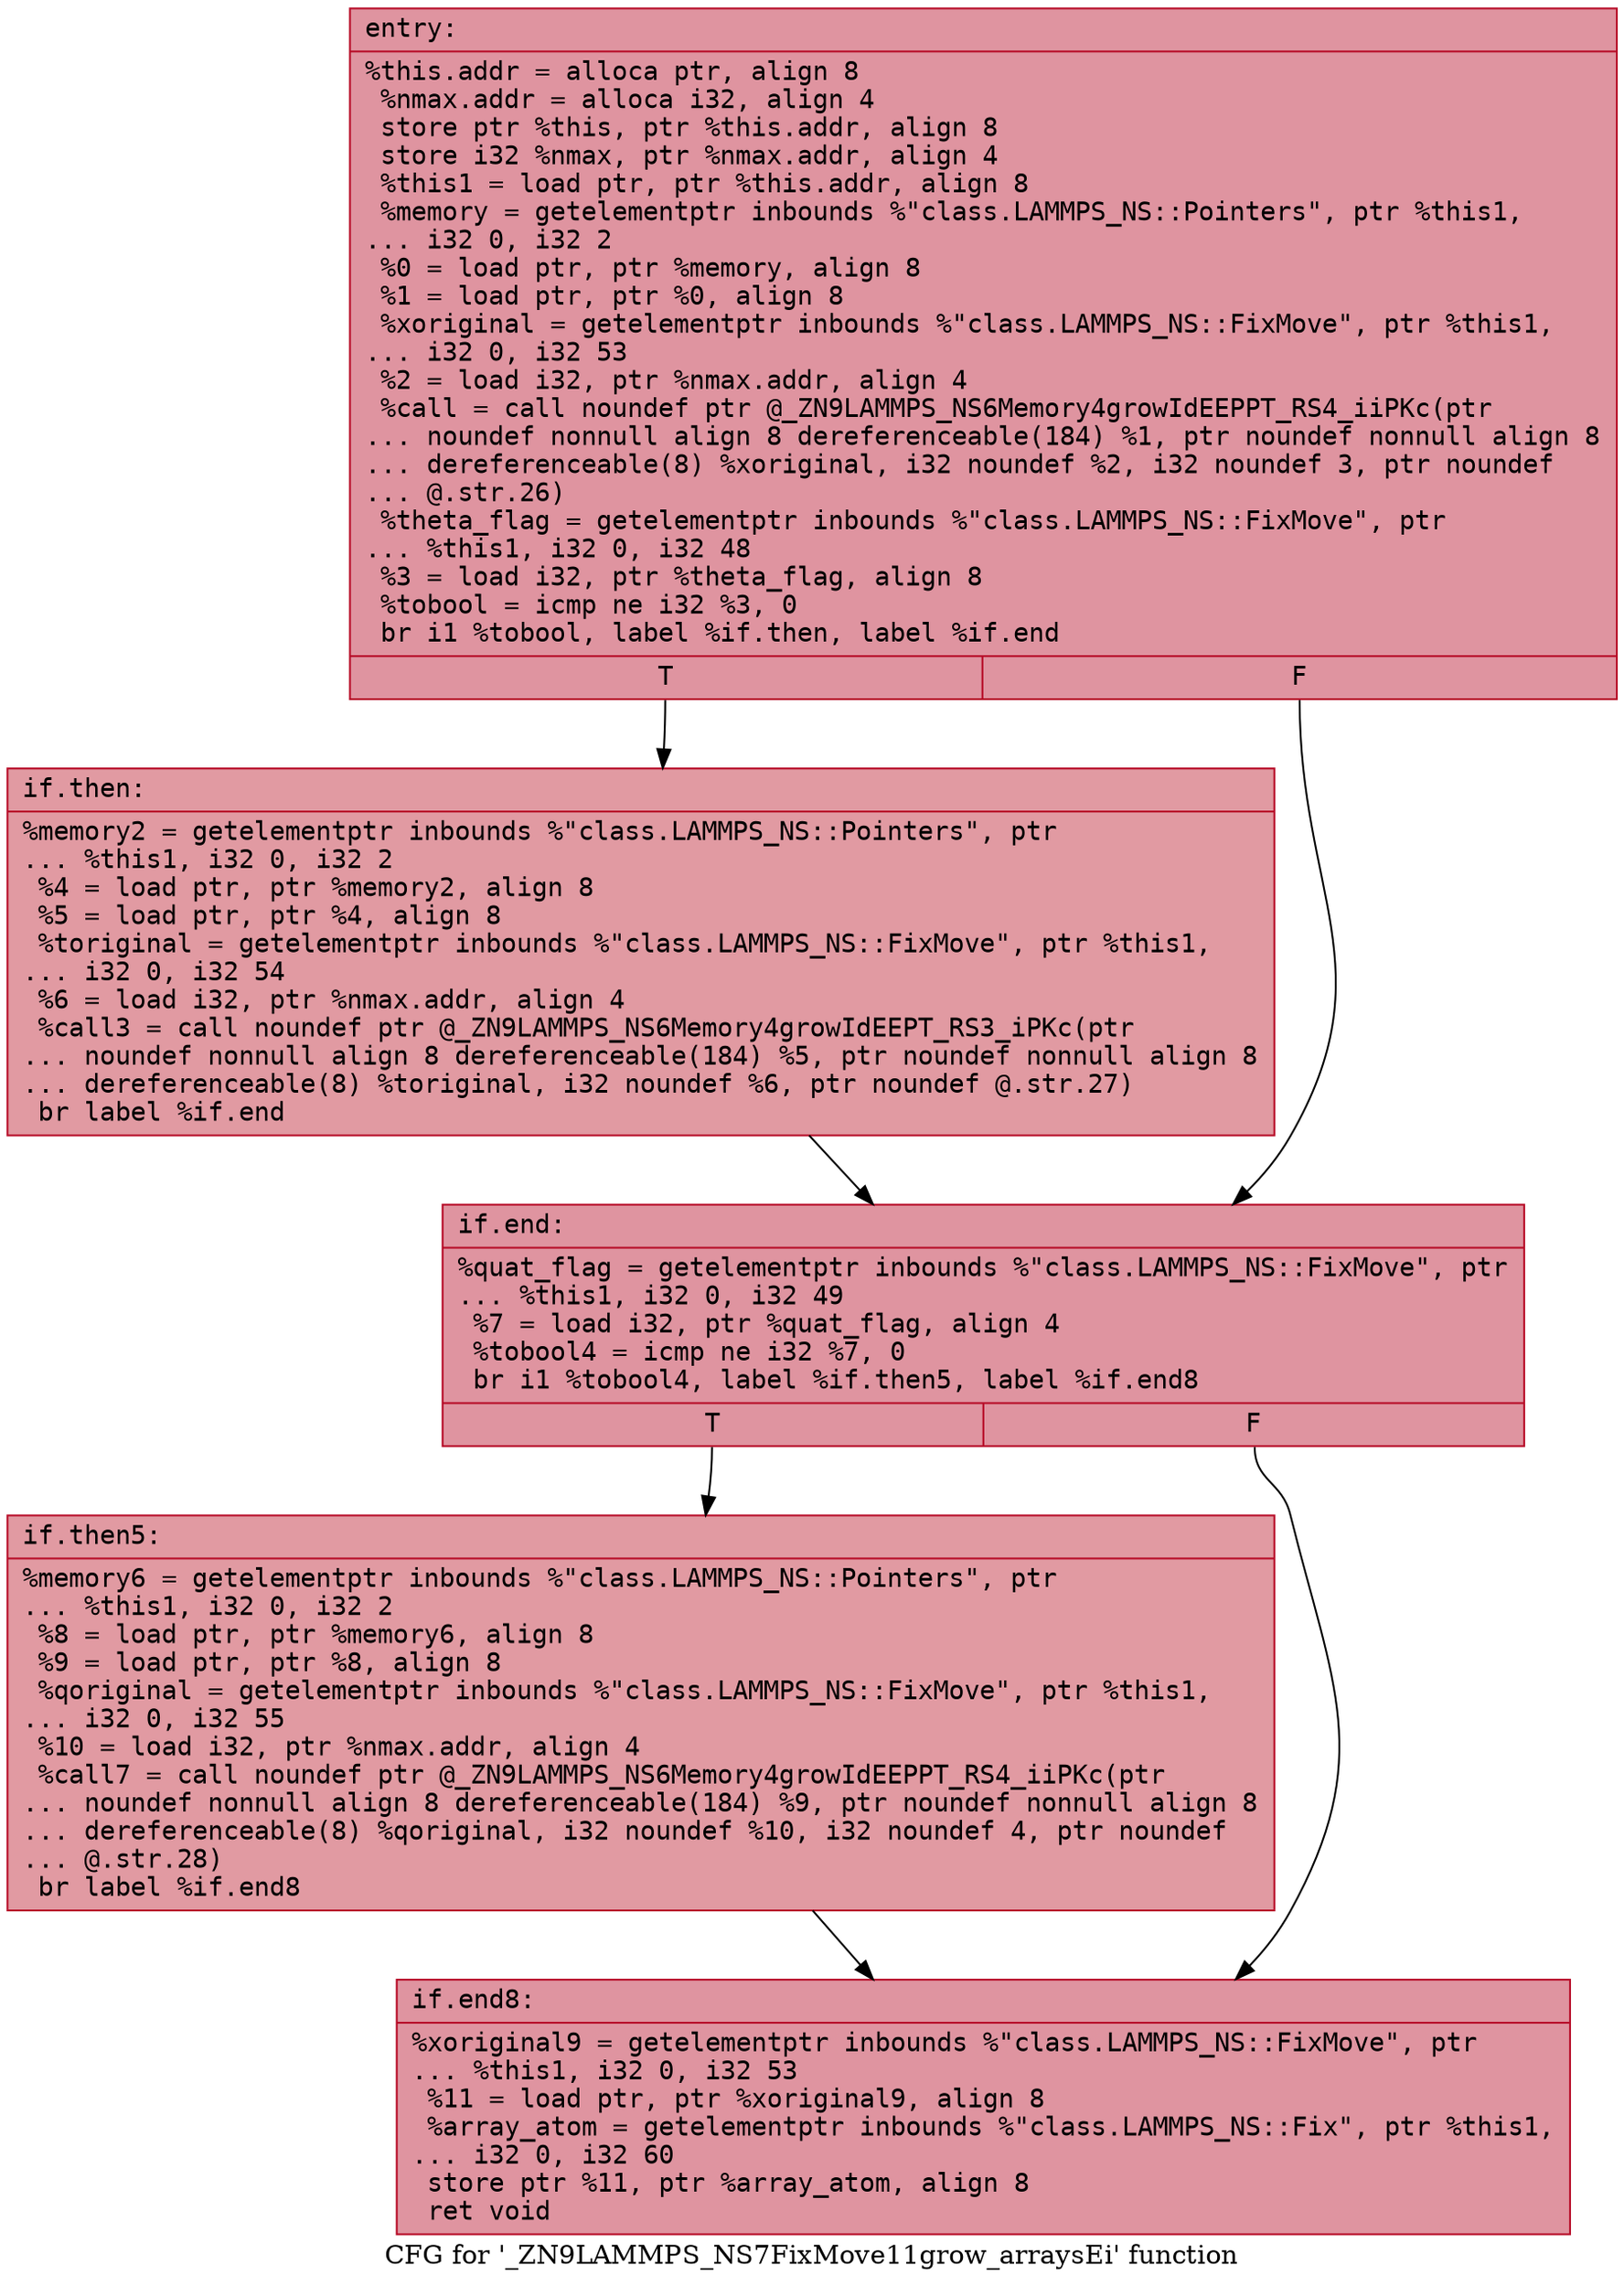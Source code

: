 digraph "CFG for '_ZN9LAMMPS_NS7FixMove11grow_arraysEi' function" {
	label="CFG for '_ZN9LAMMPS_NS7FixMove11grow_arraysEi' function";

	Node0x55ac3c17d0f0 [shape=record,color="#b70d28ff", style=filled, fillcolor="#b70d2870" fontname="Courier",label="{entry:\l|  %this.addr = alloca ptr, align 8\l  %nmax.addr = alloca i32, align 4\l  store ptr %this, ptr %this.addr, align 8\l  store i32 %nmax, ptr %nmax.addr, align 4\l  %this1 = load ptr, ptr %this.addr, align 8\l  %memory = getelementptr inbounds %\"class.LAMMPS_NS::Pointers\", ptr %this1,\l... i32 0, i32 2\l  %0 = load ptr, ptr %memory, align 8\l  %1 = load ptr, ptr %0, align 8\l  %xoriginal = getelementptr inbounds %\"class.LAMMPS_NS::FixMove\", ptr %this1,\l... i32 0, i32 53\l  %2 = load i32, ptr %nmax.addr, align 4\l  %call = call noundef ptr @_ZN9LAMMPS_NS6Memory4growIdEEPPT_RS4_iiPKc(ptr\l... noundef nonnull align 8 dereferenceable(184) %1, ptr noundef nonnull align 8\l... dereferenceable(8) %xoriginal, i32 noundef %2, i32 noundef 3, ptr noundef\l... @.str.26)\l  %theta_flag = getelementptr inbounds %\"class.LAMMPS_NS::FixMove\", ptr\l... %this1, i32 0, i32 48\l  %3 = load i32, ptr %theta_flag, align 8\l  %tobool = icmp ne i32 %3, 0\l  br i1 %tobool, label %if.then, label %if.end\l|{<s0>T|<s1>F}}"];
	Node0x55ac3c17d0f0:s0 -> Node0x55ac3c17d790[tooltip="entry -> if.then\nProbability 62.50%" ];
	Node0x55ac3c17d0f0:s1 -> Node0x55ac3c17d800[tooltip="entry -> if.end\nProbability 37.50%" ];
	Node0x55ac3c17d790 [shape=record,color="#b70d28ff", style=filled, fillcolor="#bb1b2c70" fontname="Courier",label="{if.then:\l|  %memory2 = getelementptr inbounds %\"class.LAMMPS_NS::Pointers\", ptr\l... %this1, i32 0, i32 2\l  %4 = load ptr, ptr %memory2, align 8\l  %5 = load ptr, ptr %4, align 8\l  %toriginal = getelementptr inbounds %\"class.LAMMPS_NS::FixMove\", ptr %this1,\l... i32 0, i32 54\l  %6 = load i32, ptr %nmax.addr, align 4\l  %call3 = call noundef ptr @_ZN9LAMMPS_NS6Memory4growIdEEPT_RS3_iPKc(ptr\l... noundef nonnull align 8 dereferenceable(184) %5, ptr noundef nonnull align 8\l... dereferenceable(8) %toriginal, i32 noundef %6, ptr noundef @.str.27)\l  br label %if.end\l}"];
	Node0x55ac3c17d790 -> Node0x55ac3c17d800[tooltip="if.then -> if.end\nProbability 100.00%" ];
	Node0x55ac3c17d800 [shape=record,color="#b70d28ff", style=filled, fillcolor="#b70d2870" fontname="Courier",label="{if.end:\l|  %quat_flag = getelementptr inbounds %\"class.LAMMPS_NS::FixMove\", ptr\l... %this1, i32 0, i32 49\l  %7 = load i32, ptr %quat_flag, align 4\l  %tobool4 = icmp ne i32 %7, 0\l  br i1 %tobool4, label %if.then5, label %if.end8\l|{<s0>T|<s1>F}}"];
	Node0x55ac3c17d800:s0 -> Node0x55ac3c17e2d0[tooltip="if.end -> if.then5\nProbability 62.50%" ];
	Node0x55ac3c17d800:s1 -> Node0x55ac3c17e350[tooltip="if.end -> if.end8\nProbability 37.50%" ];
	Node0x55ac3c17e2d0 [shape=record,color="#b70d28ff", style=filled, fillcolor="#bb1b2c70" fontname="Courier",label="{if.then5:\l|  %memory6 = getelementptr inbounds %\"class.LAMMPS_NS::Pointers\", ptr\l... %this1, i32 0, i32 2\l  %8 = load ptr, ptr %memory6, align 8\l  %9 = load ptr, ptr %8, align 8\l  %qoriginal = getelementptr inbounds %\"class.LAMMPS_NS::FixMove\", ptr %this1,\l... i32 0, i32 55\l  %10 = load i32, ptr %nmax.addr, align 4\l  %call7 = call noundef ptr @_ZN9LAMMPS_NS6Memory4growIdEEPPT_RS4_iiPKc(ptr\l... noundef nonnull align 8 dereferenceable(184) %9, ptr noundef nonnull align 8\l... dereferenceable(8) %qoriginal, i32 noundef %10, i32 noundef 4, ptr noundef\l... @.str.28)\l  br label %if.end8\l}"];
	Node0x55ac3c17e2d0 -> Node0x55ac3c17e350[tooltip="if.then5 -> if.end8\nProbability 100.00%" ];
	Node0x55ac3c17e350 [shape=record,color="#b70d28ff", style=filled, fillcolor="#b70d2870" fontname="Courier",label="{if.end8:\l|  %xoriginal9 = getelementptr inbounds %\"class.LAMMPS_NS::FixMove\", ptr\l... %this1, i32 0, i32 53\l  %11 = load ptr, ptr %xoriginal9, align 8\l  %array_atom = getelementptr inbounds %\"class.LAMMPS_NS::Fix\", ptr %this1,\l... i32 0, i32 60\l  store ptr %11, ptr %array_atom, align 8\l  ret void\l}"];
}
